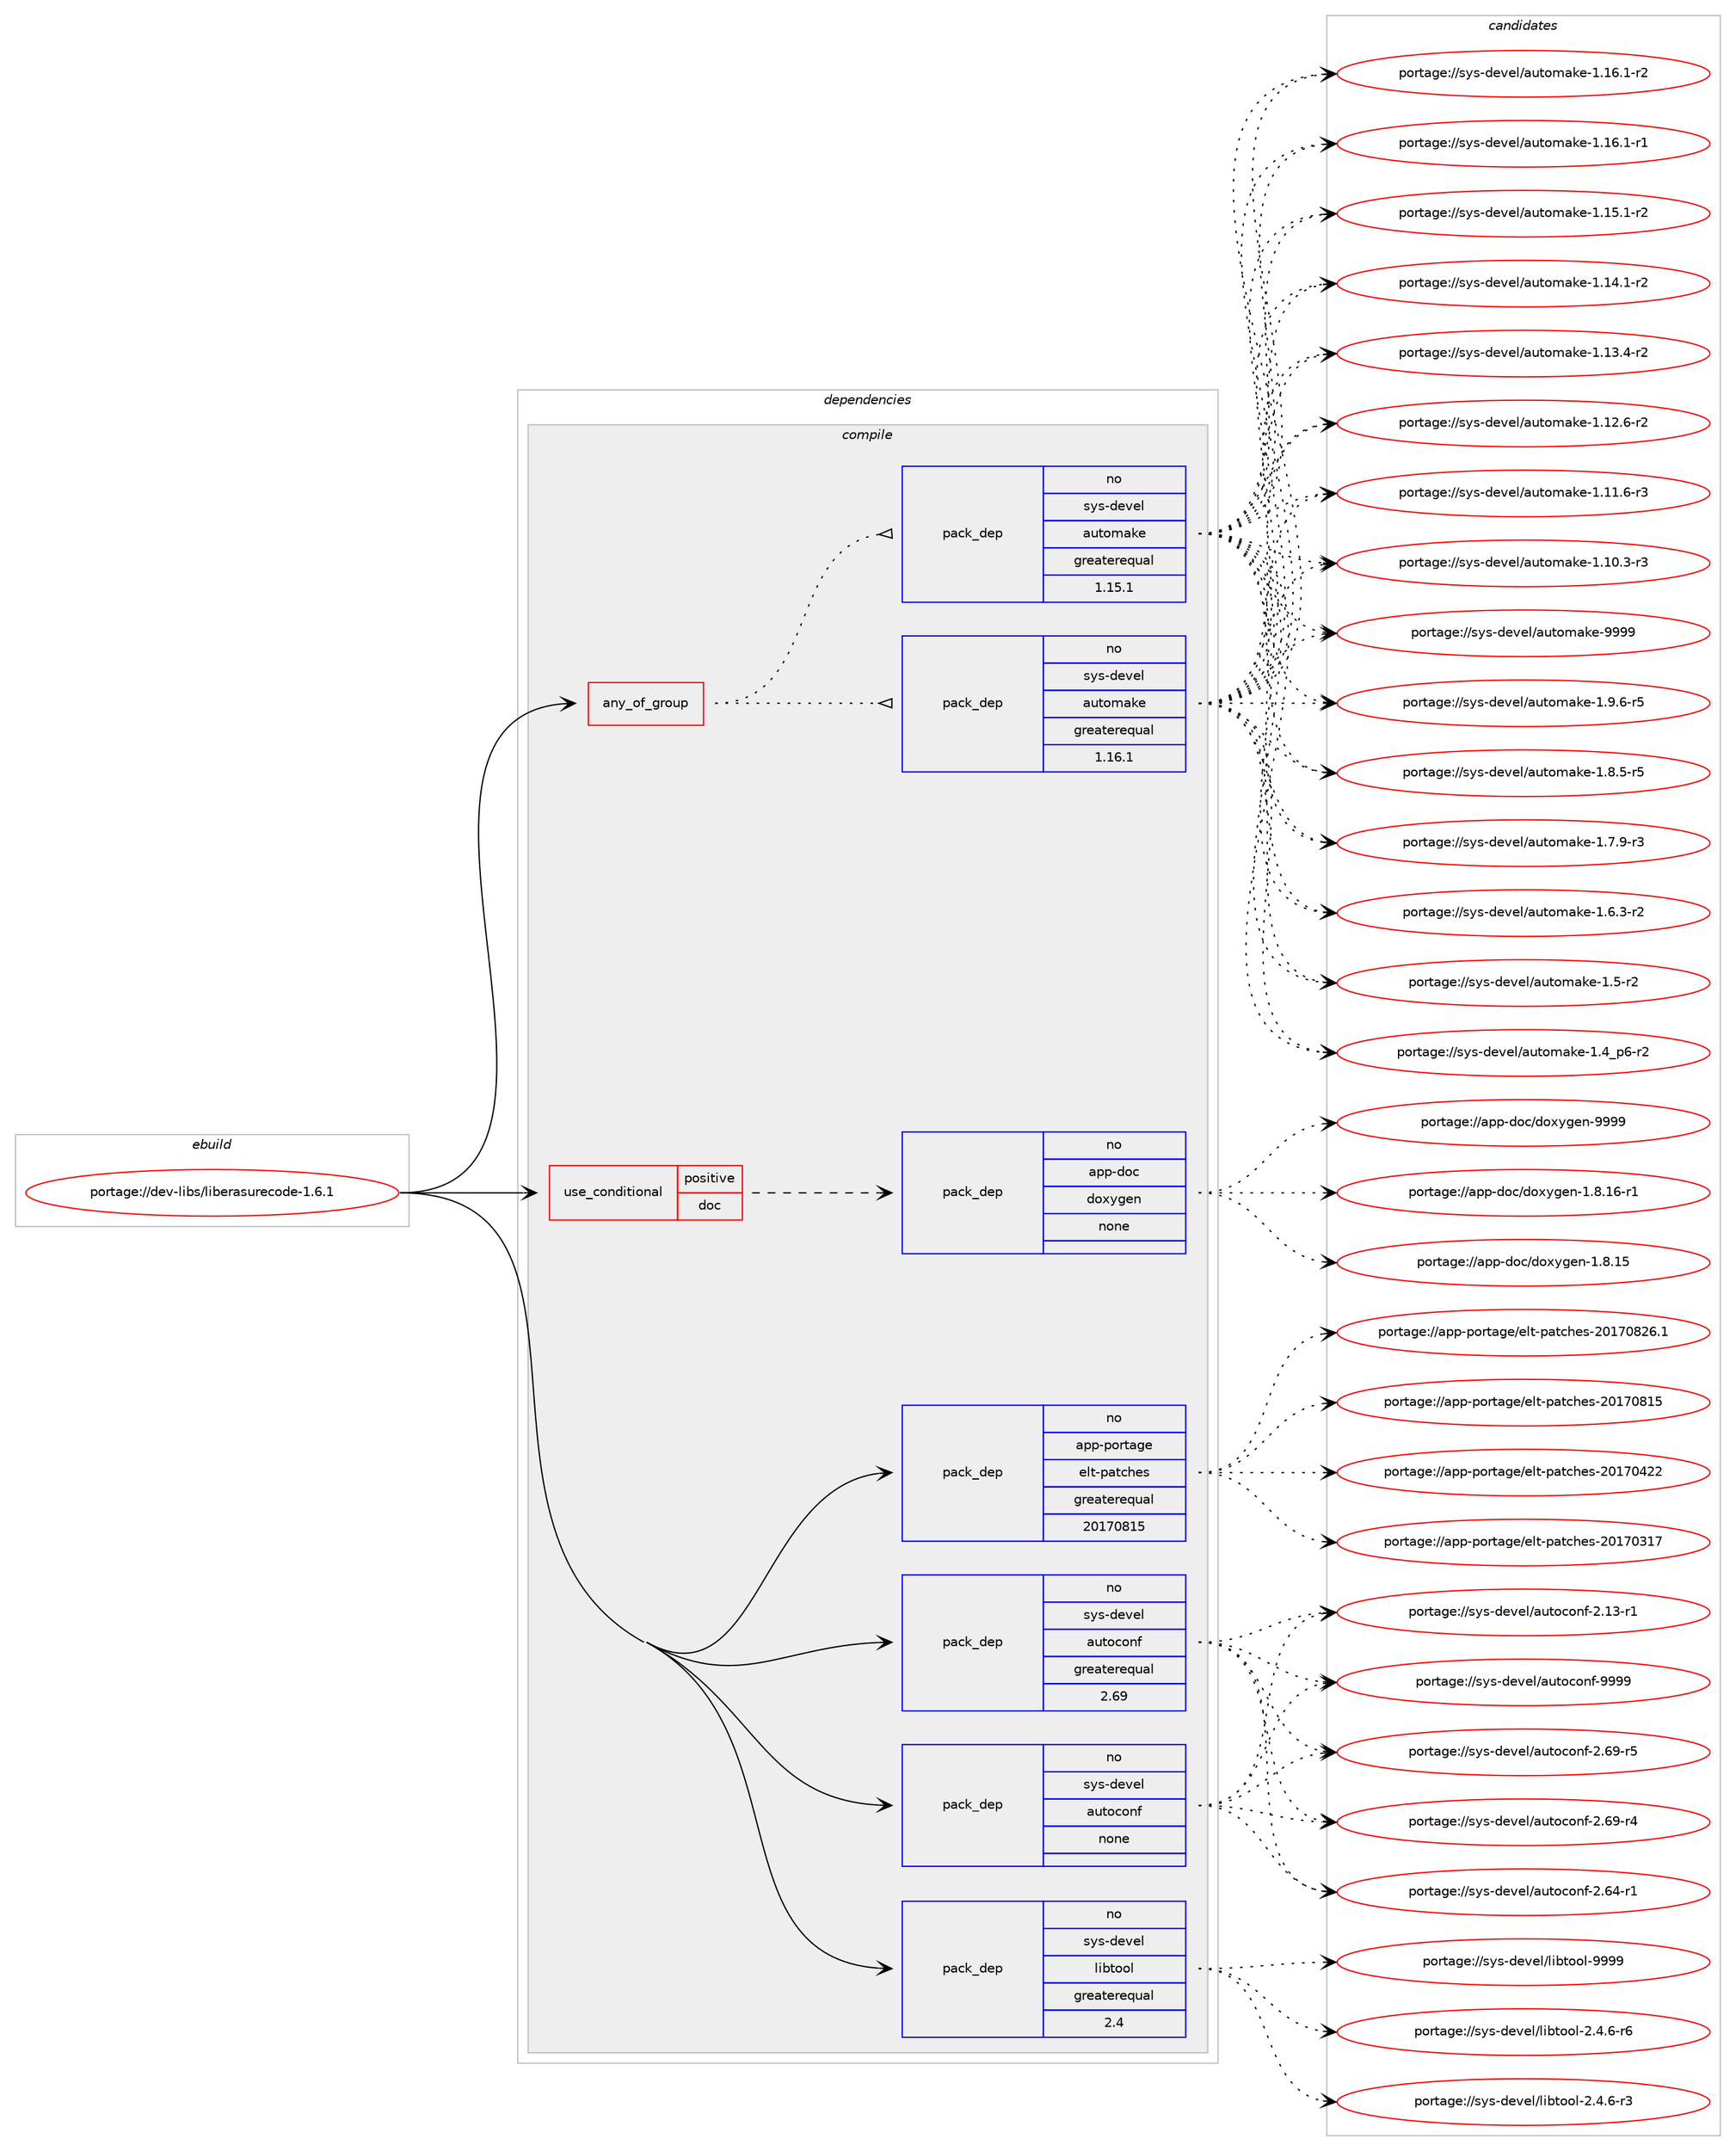 digraph prolog {

# *************
# Graph options
# *************

newrank=true;
concentrate=true;
compound=true;
graph [rankdir=LR,fontname=Helvetica,fontsize=10,ranksep=1.5];#, ranksep=2.5, nodesep=0.2];
edge  [arrowhead=vee];
node  [fontname=Helvetica,fontsize=10];

# **********
# The ebuild
# **********

subgraph cluster_leftcol {
color=gray;
label=<<i>ebuild</i>>;
id [label="portage://dev-libs/liberasurecode-1.6.1", color=red, width=4, href="../dev-libs/liberasurecode-1.6.1.svg"];
}

# ****************
# The dependencies
# ****************

subgraph cluster_midcol {
color=gray;
label=<<i>dependencies</i>>;
subgraph cluster_compile {
fillcolor="#eeeeee";
style=filled;
label=<<i>compile</i>>;
subgraph any5045 {
dependency512844 [label=<<TABLE BORDER="0" CELLBORDER="1" CELLSPACING="0" CELLPADDING="4"><TR><TD CELLPADDING="10">any_of_group</TD></TR></TABLE>>, shape=none, color=red];subgraph pack382135 {
dependency512845 [label=<<TABLE BORDER="0" CELLBORDER="1" CELLSPACING="0" CELLPADDING="4" WIDTH="220"><TR><TD ROWSPAN="6" CELLPADDING="30">pack_dep</TD></TR><TR><TD WIDTH="110">no</TD></TR><TR><TD>sys-devel</TD></TR><TR><TD>automake</TD></TR><TR><TD>greaterequal</TD></TR><TR><TD>1.16.1</TD></TR></TABLE>>, shape=none, color=blue];
}
dependency512844:e -> dependency512845:w [weight=20,style="dotted",arrowhead="oinv"];
subgraph pack382136 {
dependency512846 [label=<<TABLE BORDER="0" CELLBORDER="1" CELLSPACING="0" CELLPADDING="4" WIDTH="220"><TR><TD ROWSPAN="6" CELLPADDING="30">pack_dep</TD></TR><TR><TD WIDTH="110">no</TD></TR><TR><TD>sys-devel</TD></TR><TR><TD>automake</TD></TR><TR><TD>greaterequal</TD></TR><TR><TD>1.15.1</TD></TR></TABLE>>, shape=none, color=blue];
}
dependency512844:e -> dependency512846:w [weight=20,style="dotted",arrowhead="oinv"];
}
id:e -> dependency512844:w [weight=20,style="solid",arrowhead="vee"];
subgraph cond125429 {
dependency512847 [label=<<TABLE BORDER="0" CELLBORDER="1" CELLSPACING="0" CELLPADDING="4"><TR><TD ROWSPAN="3" CELLPADDING="10">use_conditional</TD></TR><TR><TD>positive</TD></TR><TR><TD>doc</TD></TR></TABLE>>, shape=none, color=red];
subgraph pack382137 {
dependency512848 [label=<<TABLE BORDER="0" CELLBORDER="1" CELLSPACING="0" CELLPADDING="4" WIDTH="220"><TR><TD ROWSPAN="6" CELLPADDING="30">pack_dep</TD></TR><TR><TD WIDTH="110">no</TD></TR><TR><TD>app-doc</TD></TR><TR><TD>doxygen</TD></TR><TR><TD>none</TD></TR><TR><TD></TD></TR></TABLE>>, shape=none, color=blue];
}
dependency512847:e -> dependency512848:w [weight=20,style="dashed",arrowhead="vee"];
}
id:e -> dependency512847:w [weight=20,style="solid",arrowhead="vee"];
subgraph pack382138 {
dependency512849 [label=<<TABLE BORDER="0" CELLBORDER="1" CELLSPACING="0" CELLPADDING="4" WIDTH="220"><TR><TD ROWSPAN="6" CELLPADDING="30">pack_dep</TD></TR><TR><TD WIDTH="110">no</TD></TR><TR><TD>app-portage</TD></TR><TR><TD>elt-patches</TD></TR><TR><TD>greaterequal</TD></TR><TR><TD>20170815</TD></TR></TABLE>>, shape=none, color=blue];
}
id:e -> dependency512849:w [weight=20,style="solid",arrowhead="vee"];
subgraph pack382139 {
dependency512850 [label=<<TABLE BORDER="0" CELLBORDER="1" CELLSPACING="0" CELLPADDING="4" WIDTH="220"><TR><TD ROWSPAN="6" CELLPADDING="30">pack_dep</TD></TR><TR><TD WIDTH="110">no</TD></TR><TR><TD>sys-devel</TD></TR><TR><TD>autoconf</TD></TR><TR><TD>greaterequal</TD></TR><TR><TD>2.69</TD></TR></TABLE>>, shape=none, color=blue];
}
id:e -> dependency512850:w [weight=20,style="solid",arrowhead="vee"];
subgraph pack382140 {
dependency512851 [label=<<TABLE BORDER="0" CELLBORDER="1" CELLSPACING="0" CELLPADDING="4" WIDTH="220"><TR><TD ROWSPAN="6" CELLPADDING="30">pack_dep</TD></TR><TR><TD WIDTH="110">no</TD></TR><TR><TD>sys-devel</TD></TR><TR><TD>autoconf</TD></TR><TR><TD>none</TD></TR><TR><TD></TD></TR></TABLE>>, shape=none, color=blue];
}
id:e -> dependency512851:w [weight=20,style="solid",arrowhead="vee"];
subgraph pack382141 {
dependency512852 [label=<<TABLE BORDER="0" CELLBORDER="1" CELLSPACING="0" CELLPADDING="4" WIDTH="220"><TR><TD ROWSPAN="6" CELLPADDING="30">pack_dep</TD></TR><TR><TD WIDTH="110">no</TD></TR><TR><TD>sys-devel</TD></TR><TR><TD>libtool</TD></TR><TR><TD>greaterequal</TD></TR><TR><TD>2.4</TD></TR></TABLE>>, shape=none, color=blue];
}
id:e -> dependency512852:w [weight=20,style="solid",arrowhead="vee"];
}
subgraph cluster_compileandrun {
fillcolor="#eeeeee";
style=filled;
label=<<i>compile and run</i>>;
}
subgraph cluster_run {
fillcolor="#eeeeee";
style=filled;
label=<<i>run</i>>;
}
}

# **************
# The candidates
# **************

subgraph cluster_choices {
rank=same;
color=gray;
label=<<i>candidates</i>>;

subgraph choice382135 {
color=black;
nodesep=1;
choice115121115451001011181011084797117116111109971071014557575757 [label="portage://sys-devel/automake-9999", color=red, width=4,href="../sys-devel/automake-9999.svg"];
choice115121115451001011181011084797117116111109971071014549465746544511453 [label="portage://sys-devel/automake-1.9.6-r5", color=red, width=4,href="../sys-devel/automake-1.9.6-r5.svg"];
choice115121115451001011181011084797117116111109971071014549465646534511453 [label="portage://sys-devel/automake-1.8.5-r5", color=red, width=4,href="../sys-devel/automake-1.8.5-r5.svg"];
choice115121115451001011181011084797117116111109971071014549465546574511451 [label="portage://sys-devel/automake-1.7.9-r3", color=red, width=4,href="../sys-devel/automake-1.7.9-r3.svg"];
choice115121115451001011181011084797117116111109971071014549465446514511450 [label="portage://sys-devel/automake-1.6.3-r2", color=red, width=4,href="../sys-devel/automake-1.6.3-r2.svg"];
choice11512111545100101118101108479711711611110997107101454946534511450 [label="portage://sys-devel/automake-1.5-r2", color=red, width=4,href="../sys-devel/automake-1.5-r2.svg"];
choice115121115451001011181011084797117116111109971071014549465295112544511450 [label="portage://sys-devel/automake-1.4_p6-r2", color=red, width=4,href="../sys-devel/automake-1.4_p6-r2.svg"];
choice11512111545100101118101108479711711611110997107101454946495446494511450 [label="portage://sys-devel/automake-1.16.1-r2", color=red, width=4,href="../sys-devel/automake-1.16.1-r2.svg"];
choice11512111545100101118101108479711711611110997107101454946495446494511449 [label="portage://sys-devel/automake-1.16.1-r1", color=red, width=4,href="../sys-devel/automake-1.16.1-r1.svg"];
choice11512111545100101118101108479711711611110997107101454946495346494511450 [label="portage://sys-devel/automake-1.15.1-r2", color=red, width=4,href="../sys-devel/automake-1.15.1-r2.svg"];
choice11512111545100101118101108479711711611110997107101454946495246494511450 [label="portage://sys-devel/automake-1.14.1-r2", color=red, width=4,href="../sys-devel/automake-1.14.1-r2.svg"];
choice11512111545100101118101108479711711611110997107101454946495146524511450 [label="portage://sys-devel/automake-1.13.4-r2", color=red, width=4,href="../sys-devel/automake-1.13.4-r2.svg"];
choice11512111545100101118101108479711711611110997107101454946495046544511450 [label="portage://sys-devel/automake-1.12.6-r2", color=red, width=4,href="../sys-devel/automake-1.12.6-r2.svg"];
choice11512111545100101118101108479711711611110997107101454946494946544511451 [label="portage://sys-devel/automake-1.11.6-r3", color=red, width=4,href="../sys-devel/automake-1.11.6-r3.svg"];
choice11512111545100101118101108479711711611110997107101454946494846514511451 [label="portage://sys-devel/automake-1.10.3-r3", color=red, width=4,href="../sys-devel/automake-1.10.3-r3.svg"];
dependency512845:e -> choice115121115451001011181011084797117116111109971071014557575757:w [style=dotted,weight="100"];
dependency512845:e -> choice115121115451001011181011084797117116111109971071014549465746544511453:w [style=dotted,weight="100"];
dependency512845:e -> choice115121115451001011181011084797117116111109971071014549465646534511453:w [style=dotted,weight="100"];
dependency512845:e -> choice115121115451001011181011084797117116111109971071014549465546574511451:w [style=dotted,weight="100"];
dependency512845:e -> choice115121115451001011181011084797117116111109971071014549465446514511450:w [style=dotted,weight="100"];
dependency512845:e -> choice11512111545100101118101108479711711611110997107101454946534511450:w [style=dotted,weight="100"];
dependency512845:e -> choice115121115451001011181011084797117116111109971071014549465295112544511450:w [style=dotted,weight="100"];
dependency512845:e -> choice11512111545100101118101108479711711611110997107101454946495446494511450:w [style=dotted,weight="100"];
dependency512845:e -> choice11512111545100101118101108479711711611110997107101454946495446494511449:w [style=dotted,weight="100"];
dependency512845:e -> choice11512111545100101118101108479711711611110997107101454946495346494511450:w [style=dotted,weight="100"];
dependency512845:e -> choice11512111545100101118101108479711711611110997107101454946495246494511450:w [style=dotted,weight="100"];
dependency512845:e -> choice11512111545100101118101108479711711611110997107101454946495146524511450:w [style=dotted,weight="100"];
dependency512845:e -> choice11512111545100101118101108479711711611110997107101454946495046544511450:w [style=dotted,weight="100"];
dependency512845:e -> choice11512111545100101118101108479711711611110997107101454946494946544511451:w [style=dotted,weight="100"];
dependency512845:e -> choice11512111545100101118101108479711711611110997107101454946494846514511451:w [style=dotted,weight="100"];
}
subgraph choice382136 {
color=black;
nodesep=1;
choice115121115451001011181011084797117116111109971071014557575757 [label="portage://sys-devel/automake-9999", color=red, width=4,href="../sys-devel/automake-9999.svg"];
choice115121115451001011181011084797117116111109971071014549465746544511453 [label="portage://sys-devel/automake-1.9.6-r5", color=red, width=4,href="../sys-devel/automake-1.9.6-r5.svg"];
choice115121115451001011181011084797117116111109971071014549465646534511453 [label="portage://sys-devel/automake-1.8.5-r5", color=red, width=4,href="../sys-devel/automake-1.8.5-r5.svg"];
choice115121115451001011181011084797117116111109971071014549465546574511451 [label="portage://sys-devel/automake-1.7.9-r3", color=red, width=4,href="../sys-devel/automake-1.7.9-r3.svg"];
choice115121115451001011181011084797117116111109971071014549465446514511450 [label="portage://sys-devel/automake-1.6.3-r2", color=red, width=4,href="../sys-devel/automake-1.6.3-r2.svg"];
choice11512111545100101118101108479711711611110997107101454946534511450 [label="portage://sys-devel/automake-1.5-r2", color=red, width=4,href="../sys-devel/automake-1.5-r2.svg"];
choice115121115451001011181011084797117116111109971071014549465295112544511450 [label="portage://sys-devel/automake-1.4_p6-r2", color=red, width=4,href="../sys-devel/automake-1.4_p6-r2.svg"];
choice11512111545100101118101108479711711611110997107101454946495446494511450 [label="portage://sys-devel/automake-1.16.1-r2", color=red, width=4,href="../sys-devel/automake-1.16.1-r2.svg"];
choice11512111545100101118101108479711711611110997107101454946495446494511449 [label="portage://sys-devel/automake-1.16.1-r1", color=red, width=4,href="../sys-devel/automake-1.16.1-r1.svg"];
choice11512111545100101118101108479711711611110997107101454946495346494511450 [label="portage://sys-devel/automake-1.15.1-r2", color=red, width=4,href="../sys-devel/automake-1.15.1-r2.svg"];
choice11512111545100101118101108479711711611110997107101454946495246494511450 [label="portage://sys-devel/automake-1.14.1-r2", color=red, width=4,href="../sys-devel/automake-1.14.1-r2.svg"];
choice11512111545100101118101108479711711611110997107101454946495146524511450 [label="portage://sys-devel/automake-1.13.4-r2", color=red, width=4,href="../sys-devel/automake-1.13.4-r2.svg"];
choice11512111545100101118101108479711711611110997107101454946495046544511450 [label="portage://sys-devel/automake-1.12.6-r2", color=red, width=4,href="../sys-devel/automake-1.12.6-r2.svg"];
choice11512111545100101118101108479711711611110997107101454946494946544511451 [label="portage://sys-devel/automake-1.11.6-r3", color=red, width=4,href="../sys-devel/automake-1.11.6-r3.svg"];
choice11512111545100101118101108479711711611110997107101454946494846514511451 [label="portage://sys-devel/automake-1.10.3-r3", color=red, width=4,href="../sys-devel/automake-1.10.3-r3.svg"];
dependency512846:e -> choice115121115451001011181011084797117116111109971071014557575757:w [style=dotted,weight="100"];
dependency512846:e -> choice115121115451001011181011084797117116111109971071014549465746544511453:w [style=dotted,weight="100"];
dependency512846:e -> choice115121115451001011181011084797117116111109971071014549465646534511453:w [style=dotted,weight="100"];
dependency512846:e -> choice115121115451001011181011084797117116111109971071014549465546574511451:w [style=dotted,weight="100"];
dependency512846:e -> choice115121115451001011181011084797117116111109971071014549465446514511450:w [style=dotted,weight="100"];
dependency512846:e -> choice11512111545100101118101108479711711611110997107101454946534511450:w [style=dotted,weight="100"];
dependency512846:e -> choice115121115451001011181011084797117116111109971071014549465295112544511450:w [style=dotted,weight="100"];
dependency512846:e -> choice11512111545100101118101108479711711611110997107101454946495446494511450:w [style=dotted,weight="100"];
dependency512846:e -> choice11512111545100101118101108479711711611110997107101454946495446494511449:w [style=dotted,weight="100"];
dependency512846:e -> choice11512111545100101118101108479711711611110997107101454946495346494511450:w [style=dotted,weight="100"];
dependency512846:e -> choice11512111545100101118101108479711711611110997107101454946495246494511450:w [style=dotted,weight="100"];
dependency512846:e -> choice11512111545100101118101108479711711611110997107101454946495146524511450:w [style=dotted,weight="100"];
dependency512846:e -> choice11512111545100101118101108479711711611110997107101454946495046544511450:w [style=dotted,weight="100"];
dependency512846:e -> choice11512111545100101118101108479711711611110997107101454946494946544511451:w [style=dotted,weight="100"];
dependency512846:e -> choice11512111545100101118101108479711711611110997107101454946494846514511451:w [style=dotted,weight="100"];
}
subgraph choice382137 {
color=black;
nodesep=1;
choice971121124510011199471001111201211031011104557575757 [label="portage://app-doc/doxygen-9999", color=red, width=4,href="../app-doc/doxygen-9999.svg"];
choice97112112451001119947100111120121103101110454946564649544511449 [label="portage://app-doc/doxygen-1.8.16-r1", color=red, width=4,href="../app-doc/doxygen-1.8.16-r1.svg"];
choice9711211245100111994710011112012110310111045494656464953 [label="portage://app-doc/doxygen-1.8.15", color=red, width=4,href="../app-doc/doxygen-1.8.15.svg"];
dependency512848:e -> choice971121124510011199471001111201211031011104557575757:w [style=dotted,weight="100"];
dependency512848:e -> choice97112112451001119947100111120121103101110454946564649544511449:w [style=dotted,weight="100"];
dependency512848:e -> choice9711211245100111994710011112012110310111045494656464953:w [style=dotted,weight="100"];
}
subgraph choice382138 {
color=black;
nodesep=1;
choice971121124511211111411697103101471011081164511297116991041011154550484955485650544649 [label="portage://app-portage/elt-patches-20170826.1", color=red, width=4,href="../app-portage/elt-patches-20170826.1.svg"];
choice97112112451121111141169710310147101108116451129711699104101115455048495548564953 [label="portage://app-portage/elt-patches-20170815", color=red, width=4,href="../app-portage/elt-patches-20170815.svg"];
choice97112112451121111141169710310147101108116451129711699104101115455048495548525050 [label="portage://app-portage/elt-patches-20170422", color=red, width=4,href="../app-portage/elt-patches-20170422.svg"];
choice97112112451121111141169710310147101108116451129711699104101115455048495548514955 [label="portage://app-portage/elt-patches-20170317", color=red, width=4,href="../app-portage/elt-patches-20170317.svg"];
dependency512849:e -> choice971121124511211111411697103101471011081164511297116991041011154550484955485650544649:w [style=dotted,weight="100"];
dependency512849:e -> choice97112112451121111141169710310147101108116451129711699104101115455048495548564953:w [style=dotted,weight="100"];
dependency512849:e -> choice97112112451121111141169710310147101108116451129711699104101115455048495548525050:w [style=dotted,weight="100"];
dependency512849:e -> choice97112112451121111141169710310147101108116451129711699104101115455048495548514955:w [style=dotted,weight="100"];
}
subgraph choice382139 {
color=black;
nodesep=1;
choice115121115451001011181011084797117116111991111101024557575757 [label="portage://sys-devel/autoconf-9999", color=red, width=4,href="../sys-devel/autoconf-9999.svg"];
choice1151211154510010111810110847971171161119911111010245504654574511453 [label="portage://sys-devel/autoconf-2.69-r5", color=red, width=4,href="../sys-devel/autoconf-2.69-r5.svg"];
choice1151211154510010111810110847971171161119911111010245504654574511452 [label="portage://sys-devel/autoconf-2.69-r4", color=red, width=4,href="../sys-devel/autoconf-2.69-r4.svg"];
choice1151211154510010111810110847971171161119911111010245504654524511449 [label="portage://sys-devel/autoconf-2.64-r1", color=red, width=4,href="../sys-devel/autoconf-2.64-r1.svg"];
choice1151211154510010111810110847971171161119911111010245504649514511449 [label="portage://sys-devel/autoconf-2.13-r1", color=red, width=4,href="../sys-devel/autoconf-2.13-r1.svg"];
dependency512850:e -> choice115121115451001011181011084797117116111991111101024557575757:w [style=dotted,weight="100"];
dependency512850:e -> choice1151211154510010111810110847971171161119911111010245504654574511453:w [style=dotted,weight="100"];
dependency512850:e -> choice1151211154510010111810110847971171161119911111010245504654574511452:w [style=dotted,weight="100"];
dependency512850:e -> choice1151211154510010111810110847971171161119911111010245504654524511449:w [style=dotted,weight="100"];
dependency512850:e -> choice1151211154510010111810110847971171161119911111010245504649514511449:w [style=dotted,weight="100"];
}
subgraph choice382140 {
color=black;
nodesep=1;
choice115121115451001011181011084797117116111991111101024557575757 [label="portage://sys-devel/autoconf-9999", color=red, width=4,href="../sys-devel/autoconf-9999.svg"];
choice1151211154510010111810110847971171161119911111010245504654574511453 [label="portage://sys-devel/autoconf-2.69-r5", color=red, width=4,href="../sys-devel/autoconf-2.69-r5.svg"];
choice1151211154510010111810110847971171161119911111010245504654574511452 [label="portage://sys-devel/autoconf-2.69-r4", color=red, width=4,href="../sys-devel/autoconf-2.69-r4.svg"];
choice1151211154510010111810110847971171161119911111010245504654524511449 [label="portage://sys-devel/autoconf-2.64-r1", color=red, width=4,href="../sys-devel/autoconf-2.64-r1.svg"];
choice1151211154510010111810110847971171161119911111010245504649514511449 [label="portage://sys-devel/autoconf-2.13-r1", color=red, width=4,href="../sys-devel/autoconf-2.13-r1.svg"];
dependency512851:e -> choice115121115451001011181011084797117116111991111101024557575757:w [style=dotted,weight="100"];
dependency512851:e -> choice1151211154510010111810110847971171161119911111010245504654574511453:w [style=dotted,weight="100"];
dependency512851:e -> choice1151211154510010111810110847971171161119911111010245504654574511452:w [style=dotted,weight="100"];
dependency512851:e -> choice1151211154510010111810110847971171161119911111010245504654524511449:w [style=dotted,weight="100"];
dependency512851:e -> choice1151211154510010111810110847971171161119911111010245504649514511449:w [style=dotted,weight="100"];
}
subgraph choice382141 {
color=black;
nodesep=1;
choice1151211154510010111810110847108105981161111111084557575757 [label="portage://sys-devel/libtool-9999", color=red, width=4,href="../sys-devel/libtool-9999.svg"];
choice1151211154510010111810110847108105981161111111084550465246544511454 [label="portage://sys-devel/libtool-2.4.6-r6", color=red, width=4,href="../sys-devel/libtool-2.4.6-r6.svg"];
choice1151211154510010111810110847108105981161111111084550465246544511451 [label="portage://sys-devel/libtool-2.4.6-r3", color=red, width=4,href="../sys-devel/libtool-2.4.6-r3.svg"];
dependency512852:e -> choice1151211154510010111810110847108105981161111111084557575757:w [style=dotted,weight="100"];
dependency512852:e -> choice1151211154510010111810110847108105981161111111084550465246544511454:w [style=dotted,weight="100"];
dependency512852:e -> choice1151211154510010111810110847108105981161111111084550465246544511451:w [style=dotted,weight="100"];
}
}

}
